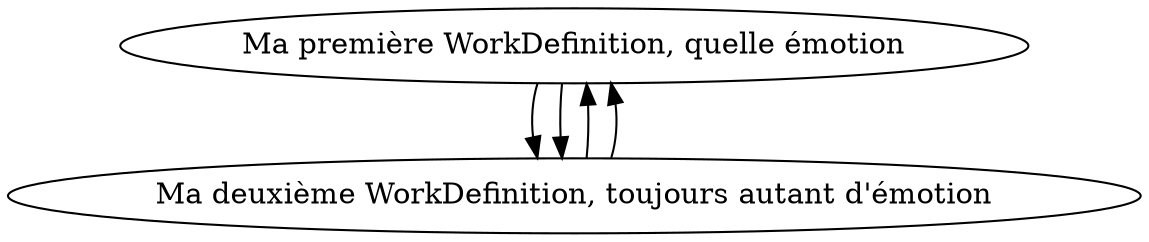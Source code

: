 digraph "Mon premier processus" {
            "Ma première WorkDefinition, quelle émotion" -> "Ma deuxième WorkDefinition, toujours autant d'émotion"             "Ma première WorkDefinition, quelle émotion" -> "Ma deuxième WorkDefinition, toujours autant d'émotion"             "Ma deuxième WorkDefinition, toujours autant d'émotion" -> "Ma première WorkDefinition, quelle émotion"             "Ma deuxième WorkDefinition, toujours autant d'émotion" -> "Ma première WorkDefinition, quelle émotion" }

